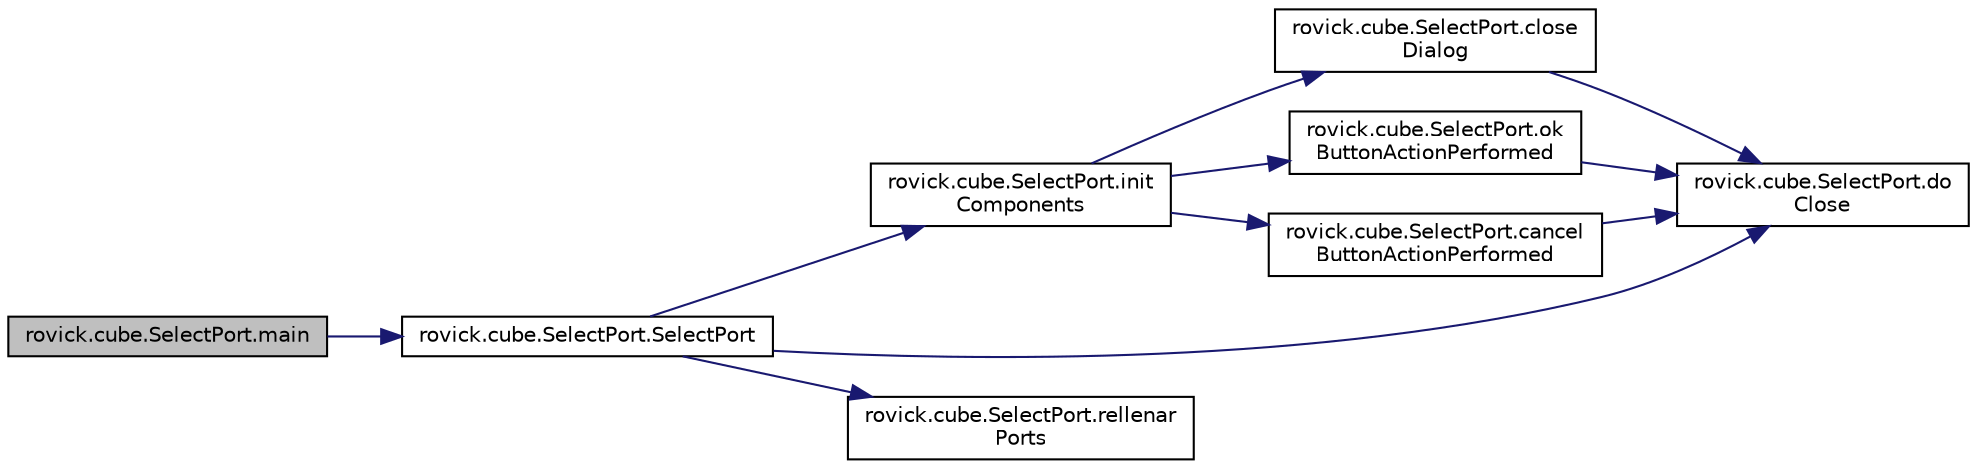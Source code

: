 digraph "rovick.cube.SelectPort.main"
{
  edge [fontname="Helvetica",fontsize="10",labelfontname="Helvetica",labelfontsize="10"];
  node [fontname="Helvetica",fontsize="10",shape=record];
  rankdir="LR";
  Node0 [label="rovick.cube.SelectPort.main",height=0.2,width=0.4,color="black", fillcolor="grey75", style="filled", fontcolor="black"];
  Node0 -> Node1 [color="midnightblue",fontsize="10",style="solid",fontname="Helvetica"];
  Node1 [label="rovick.cube.SelectPort.SelectPort",height=0.2,width=0.4,color="black", fillcolor="white", style="filled",URL="$classrovick_1_1cube_1_1_select_port_aea82c9092e31a7558783d8cb178ca926.html#aea82c9092e31a7558783d8cb178ca926"];
  Node1 -> Node2 [color="midnightblue",fontsize="10",style="solid",fontname="Helvetica"];
  Node2 [label="rovick.cube.SelectPort.init\lComponents",height=0.2,width=0.4,color="black", fillcolor="white", style="filled",URL="$classrovick_1_1cube_1_1_select_port_ad78a929ef2ebcc6adf855d036c26b6e8.html#ad78a929ef2ebcc6adf855d036c26b6e8"];
  Node2 -> Node3 [color="midnightblue",fontsize="10",style="solid",fontname="Helvetica"];
  Node3 [label="rovick.cube.SelectPort.close\lDialog",height=0.2,width=0.4,color="black", fillcolor="white", style="filled",URL="$classrovick_1_1cube_1_1_select_port_a8be0d31320f87423f44baf9ee70da2e3.html#a8be0d31320f87423f44baf9ee70da2e3"];
  Node3 -> Node4 [color="midnightblue",fontsize="10",style="solid",fontname="Helvetica"];
  Node4 [label="rovick.cube.SelectPort.do\lClose",height=0.2,width=0.4,color="black", fillcolor="white", style="filled",URL="$classrovick_1_1cube_1_1_select_port_adf2cba2dd017745559be192d737431db.html#adf2cba2dd017745559be192d737431db"];
  Node2 -> Node5 [color="midnightblue",fontsize="10",style="solid",fontname="Helvetica"];
  Node5 [label="rovick.cube.SelectPort.ok\lButtonActionPerformed",height=0.2,width=0.4,color="black", fillcolor="white", style="filled",URL="$classrovick_1_1cube_1_1_select_port_a6d1e1589e6e2e1c64823371054ad408f.html#a6d1e1589e6e2e1c64823371054ad408f"];
  Node5 -> Node4 [color="midnightblue",fontsize="10",style="solid",fontname="Helvetica"];
  Node2 -> Node6 [color="midnightblue",fontsize="10",style="solid",fontname="Helvetica"];
  Node6 [label="rovick.cube.SelectPort.cancel\lButtonActionPerformed",height=0.2,width=0.4,color="black", fillcolor="white", style="filled",URL="$classrovick_1_1cube_1_1_select_port_aa138c89dbb319f0a9d456088562a8789.html#aa138c89dbb319f0a9d456088562a8789"];
  Node6 -> Node4 [color="midnightblue",fontsize="10",style="solid",fontname="Helvetica"];
  Node1 -> Node7 [color="midnightblue",fontsize="10",style="solid",fontname="Helvetica"];
  Node7 [label="rovick.cube.SelectPort.rellenar\lPorts",height=0.2,width=0.4,color="black", fillcolor="white", style="filled",URL="$classrovick_1_1cube_1_1_select_port_af0ebd79afec23b1b4341b0cec9287d60.html#af0ebd79afec23b1b4341b0cec9287d60",tooltip="Se encarga de rellenar el ComboBox de puertos disponibles. "];
  Node1 -> Node4 [color="midnightblue",fontsize="10",style="solid",fontname="Helvetica"];
}
